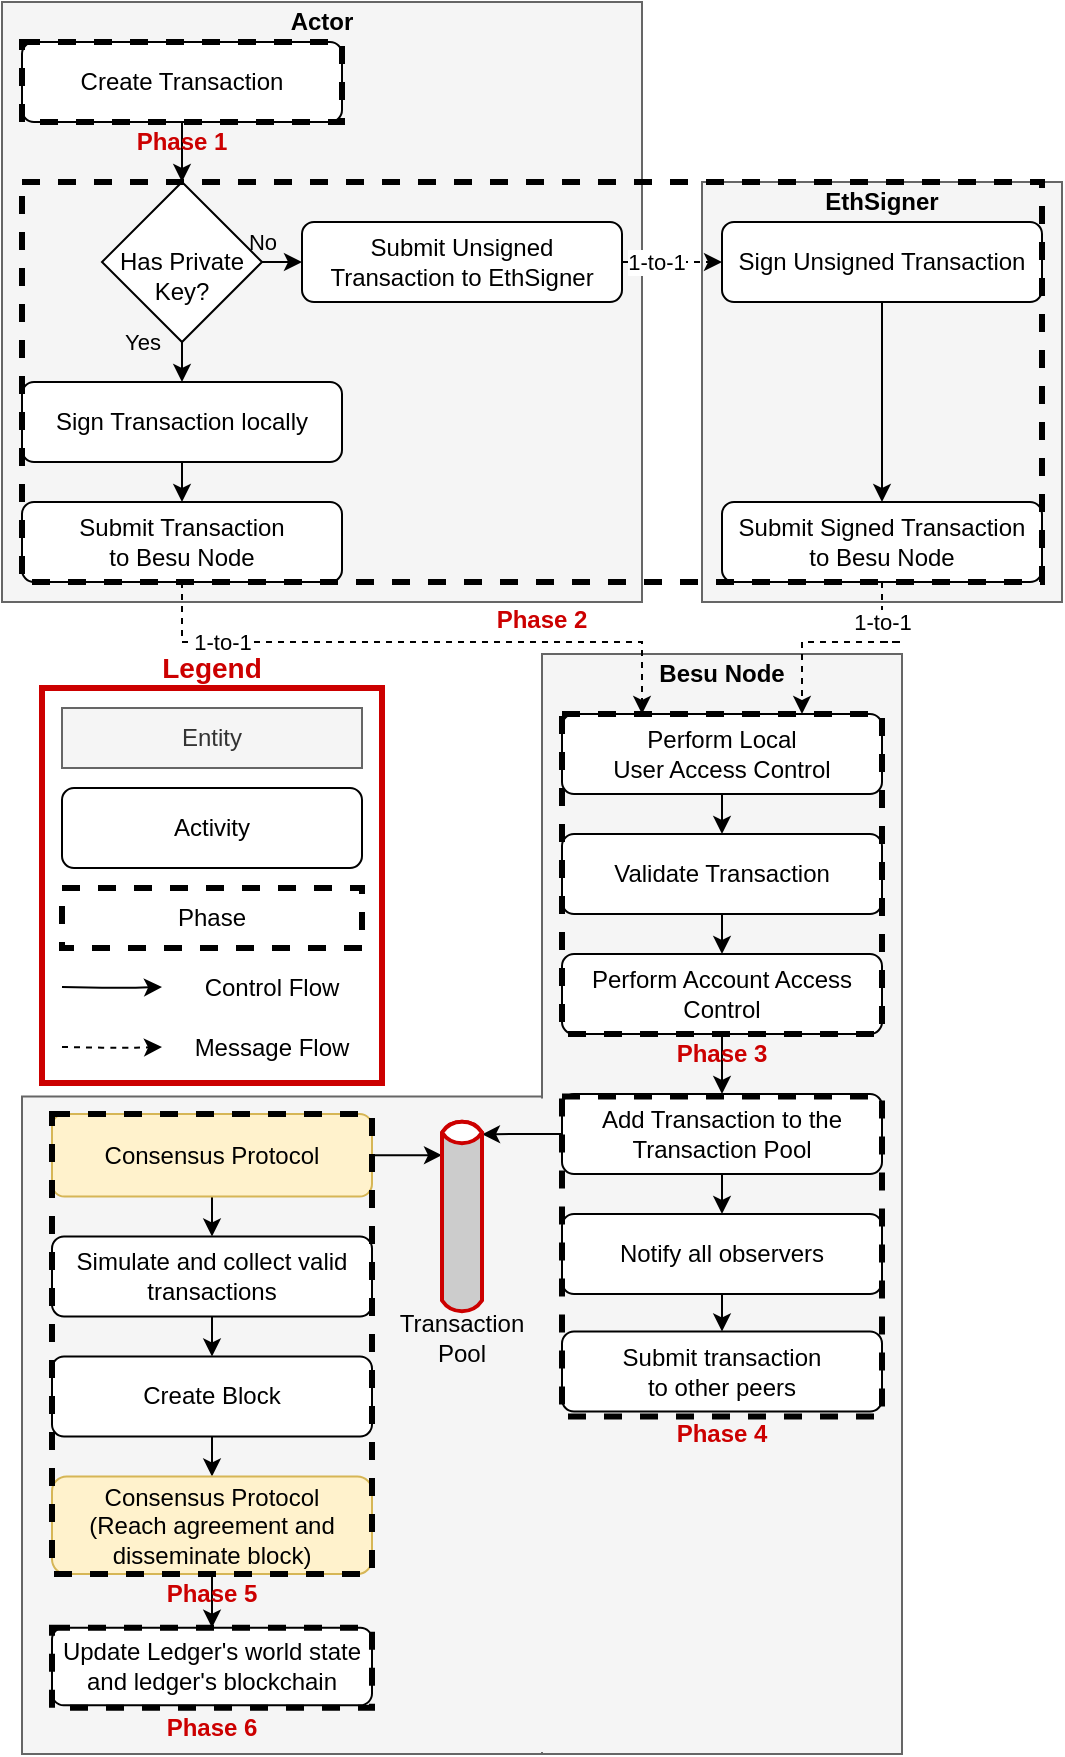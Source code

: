 <mxfile version="14.4.9" type="device"><diagram id="_REpviS5PSkIT_iw8MsJ" name="Page-1"><mxGraphModel dx="1718" dy="938" grid="1" gridSize="10" guides="1" tooltips="1" connect="1" arrows="1" fold="1" page="1" pageScale="1" pageWidth="827" pageHeight="1169" math="0" shadow="0"><root><mxCell id="0"/><mxCell id="1" parent="0"/><mxCell id="lN7dtY_ml9JwD07FHlOF-76" value="" style="rounded=0;whiteSpace=wrap;html=1;fillColor=#f5f5f5;strokeColor=#666666;fontColor=#333333;" vertex="1" parent="1"><mxGeometry x="50" y="567.25" width="260" height="328.75" as="geometry"/></mxCell><mxCell id="lN7dtY_ml9JwD07FHlOF-46" value="" style="rounded=0;whiteSpace=wrap;html=1;fillColor=#f5f5f5;strokeColor=#666666;fontColor=#333333;" vertex="1" parent="1"><mxGeometry x="310" y="346" width="180" height="550" as="geometry"/></mxCell><mxCell id="lN7dtY_ml9JwD07FHlOF-78" value="" style="rounded=0;whiteSpace=wrap;html=1;strokeWidth=1;fillColor=#f5f5f5;fontColor=#333333;strokeColor=none;" vertex="1" parent="1"><mxGeometry x="305" y="568.25" width="10" height="326.75" as="geometry"/></mxCell><mxCell id="lN7dtY_ml9JwD07FHlOF-40" value="" style="rounded=0;whiteSpace=wrap;html=1;fillColor=#f5f5f5;strokeColor=#666666;fontColor=#333333;" vertex="1" parent="1"><mxGeometry x="390" y="110" width="180" height="210" as="geometry"/></mxCell><mxCell id="lN7dtY_ml9JwD07FHlOF-1" value="" style="rounded=0;whiteSpace=wrap;html=1;fillColor=#f5f5f5;strokeColor=#666666;fontColor=#333333;" vertex="1" parent="1"><mxGeometry x="40" y="20" width="320" height="300" as="geometry"/></mxCell><mxCell id="lN7dtY_ml9JwD07FHlOF-5" value="" style="rounded=0;whiteSpace=wrap;html=1;strokeWidth=3;strokeColor=#cc0000;" vertex="1" parent="1"><mxGeometry x="60" y="363" width="170" height="197.5" as="geometry"/></mxCell><mxCell id="lN7dtY_ml9JwD07FHlOF-6" value="&lt;b&gt;&lt;font style=&quot;font-size: 14px&quot;&gt;Legend&lt;/font&gt;&lt;/b&gt;" style="text;html=1;strokeColor=none;fillColor=none;align=center;verticalAlign=middle;whiteSpace=wrap;rounded=0;fontColor=#CC0000;" vertex="1" parent="1"><mxGeometry x="60" y="343" width="170" height="20" as="geometry"/></mxCell><mxCell id="lN7dtY_ml9JwD07FHlOF-7" value="" style="endArrow=classic;html=1;fontColor=#CC0000;" edge="1" parent="1"><mxGeometry width="50" height="50" relative="1" as="geometry"><mxPoint x="70" y="512.5" as="sourcePoint"/><mxPoint x="120" y="512.5" as="targetPoint"/><Array as="points"><mxPoint x="100" y="513"/></Array></mxGeometry></mxCell><mxCell id="lN7dtY_ml9JwD07FHlOF-8" value="Control Flow" style="text;html=1;strokeColor=none;fillColor=none;align=center;verticalAlign=middle;whiteSpace=wrap;rounded=0;" vertex="1" parent="1"><mxGeometry x="130" y="503" width="90" height="20" as="geometry"/></mxCell><mxCell id="lN7dtY_ml9JwD07FHlOF-9" value="Entity" style="rounded=0;whiteSpace=wrap;html=1;fillColor=#f5f5f5;strokeColor=#666666;fontColor=#333333;" vertex="1" parent="1"><mxGeometry x="70" y="373" width="150" height="30" as="geometry"/></mxCell><mxCell id="lN7dtY_ml9JwD07FHlOF-10" value="Activity" style="rounded=1;whiteSpace=wrap;html=1;" vertex="1" parent="1"><mxGeometry x="70" y="413" width="150" height="40" as="geometry"/></mxCell><mxCell id="lN7dtY_ml9JwD07FHlOF-11" value="Phase" style="rounded=0;whiteSpace=wrap;html=1;strokeWidth=3;dashed=1;fillColor=none;" vertex="1" parent="1"><mxGeometry x="70" y="463" width="150" height="30" as="geometry"/></mxCell><mxCell id="lN7dtY_ml9JwD07FHlOF-12" value="" style="endArrow=classic;html=1;fontColor=#CC0000;dashed=1;" edge="1" parent="1"><mxGeometry width="50" height="50" relative="1" as="geometry"><mxPoint x="70" y="542.5" as="sourcePoint"/><mxPoint x="120" y="542.5" as="targetPoint"/><Array as="points"><mxPoint x="100" y="543"/></Array></mxGeometry></mxCell><mxCell id="lN7dtY_ml9JwD07FHlOF-13" value="Message Flow" style="text;html=1;strokeColor=none;fillColor=none;align=center;verticalAlign=middle;whiteSpace=wrap;rounded=0;" vertex="1" parent="1"><mxGeometry x="130" y="533" width="90" height="20" as="geometry"/></mxCell><mxCell id="lN7dtY_ml9JwD07FHlOF-36" value="No" style="edgeStyle=orthogonalEdgeStyle;rounded=0;orthogonalLoop=1;jettySize=auto;html=1;exitX=1;exitY=0.5;exitDx=0;exitDy=0;entryX=0;entryY=0.5;entryDx=0;entryDy=0;labelBackgroundColor=none;" edge="1" parent="1" source="lN7dtY_ml9JwD07FHlOF-16" target="lN7dtY_ml9JwD07FHlOF-18"><mxGeometry x="-1" y="10" relative="1" as="geometry"><mxPoint as="offset"/></mxGeometry></mxCell><mxCell id="lN7dtY_ml9JwD07FHlOF-37" value="Yes" style="edgeStyle=orthogonalEdgeStyle;rounded=0;orthogonalLoop=1;jettySize=auto;html=1;exitX=0.5;exitY=1;exitDx=0;exitDy=0;entryX=0.5;entryY=0;entryDx=0;entryDy=0;labelBackgroundColor=none;" edge="1" parent="1" source="lN7dtY_ml9JwD07FHlOF-16" target="lN7dtY_ml9JwD07FHlOF-17"><mxGeometry x="-1" y="-20" relative="1" as="geometry"><mxPoint as="offset"/></mxGeometry></mxCell><mxCell id="lN7dtY_ml9JwD07FHlOF-16" value="&amp;nbsp;&amp;nbsp;&lt;br&gt;Has Private&lt;br&gt;Key?" style="rhombus;whiteSpace=wrap;html=1;strokeWidth=1;" vertex="1" parent="1"><mxGeometry x="90" y="110" width="80" height="80" as="geometry"/></mxCell><mxCell id="lN7dtY_ml9JwD07FHlOF-38" style="edgeStyle=orthogonalEdgeStyle;rounded=0;orthogonalLoop=1;jettySize=auto;html=1;exitX=0.5;exitY=1;exitDx=0;exitDy=0;entryX=0.5;entryY=0;entryDx=0;entryDy=0;" edge="1" parent="1" source="lN7dtY_ml9JwD07FHlOF-17" target="lN7dtY_ml9JwD07FHlOF-19"><mxGeometry relative="1" as="geometry"/></mxCell><mxCell id="lN7dtY_ml9JwD07FHlOF-17" value="Sign Transaction locally" style="rounded=1;whiteSpace=wrap;html=1;" vertex="1" parent="1"><mxGeometry x="50" y="210" width="160" height="40" as="geometry"/></mxCell><mxCell id="lN7dtY_ml9JwD07FHlOF-41" value="&lt;font color=&quot;#000000&quot;&gt;1-to-1&lt;/font&gt;" style="edgeStyle=orthogonalEdgeStyle;rounded=0;orthogonalLoop=1;jettySize=auto;html=1;exitX=1;exitY=0.5;exitDx=0;exitDy=0;entryX=0;entryY=0.5;entryDx=0;entryDy=0;fontColor=#CC0000;dashed=1;" edge="1" parent="1" source="lN7dtY_ml9JwD07FHlOF-18" target="lN7dtY_ml9JwD07FHlOF-20"><mxGeometry x="-0.333" relative="1" as="geometry"><mxPoint as="offset"/></mxGeometry></mxCell><mxCell id="lN7dtY_ml9JwD07FHlOF-18" value="Submit Unsigned&lt;br&gt;Transaction to EthSigner" style="rounded=1;whiteSpace=wrap;html=1;" vertex="1" parent="1"><mxGeometry x="190" y="130" width="160" height="40" as="geometry"/></mxCell><mxCell id="lN7dtY_ml9JwD07FHlOF-60" value="1-to-1" style="edgeStyle=orthogonalEdgeStyle;rounded=0;orthogonalLoop=1;jettySize=auto;html=1;exitX=0.5;exitY=1;exitDx=0;exitDy=0;entryX=0.25;entryY=0;entryDx=0;entryDy=0;dashed=1;labelBackgroundColor=#ffffff;" edge="1" parent="1" source="lN7dtY_ml9JwD07FHlOF-19" target="lN7dtY_ml9JwD07FHlOF-50"><mxGeometry x="-0.662" relative="1" as="geometry"><Array as="points"><mxPoint x="130" y="340"/><mxPoint x="360" y="340"/></Array><mxPoint as="offset"/></mxGeometry></mxCell><mxCell id="lN7dtY_ml9JwD07FHlOF-19" value="Submit Transaction&lt;br&gt;to Besu Node" style="rounded=1;whiteSpace=wrap;html=1;" vertex="1" parent="1"><mxGeometry x="50" y="270" width="160" height="40" as="geometry"/></mxCell><mxCell id="lN7dtY_ml9JwD07FHlOF-42" style="edgeStyle=orthogonalEdgeStyle;rounded=0;orthogonalLoop=1;jettySize=auto;html=1;exitX=0.5;exitY=1;exitDx=0;exitDy=0;entryX=0.5;entryY=0;entryDx=0;entryDy=0;fontColor=#CC0000;" edge="1" parent="1" source="lN7dtY_ml9JwD07FHlOF-20" target="lN7dtY_ml9JwD07FHlOF-21"><mxGeometry relative="1" as="geometry"/></mxCell><mxCell id="lN7dtY_ml9JwD07FHlOF-20" value="Sign Unsigned Transaction" style="rounded=1;whiteSpace=wrap;html=1;" vertex="1" parent="1"><mxGeometry x="400" y="130" width="160" height="40" as="geometry"/></mxCell><mxCell id="lN7dtY_ml9JwD07FHlOF-61" value="&lt;font color=&quot;#000000&quot;&gt;1-to-1&lt;/font&gt;" style="edgeStyle=orthogonalEdgeStyle;rounded=0;orthogonalLoop=1;jettySize=auto;html=1;exitX=0.5;exitY=1;exitDx=0;exitDy=0;entryX=0.75;entryY=0;entryDx=0;entryDy=0;dashed=1;fontColor=#CC0000;" edge="1" parent="1" source="lN7dtY_ml9JwD07FHlOF-21" target="lN7dtY_ml9JwD07FHlOF-50"><mxGeometry x="-0.682" relative="1" as="geometry"><Array as="points"><mxPoint x="490" y="340"/><mxPoint x="400" y="340"/></Array><mxPoint as="offset"/></mxGeometry></mxCell><mxCell id="lN7dtY_ml9JwD07FHlOF-21" value="Submit Signed Transaction&lt;br&gt;to Besu Node" style="rounded=1;whiteSpace=wrap;html=1;" vertex="1" parent="1"><mxGeometry x="400" y="270" width="160" height="40" as="geometry"/></mxCell><mxCell id="lN7dtY_ml9JwD07FHlOF-48" style="edgeStyle=orthogonalEdgeStyle;rounded=0;orthogonalLoop=1;jettySize=auto;html=1;exitX=0.5;exitY=1;exitDx=0;exitDy=0;entryX=0.5;entryY=0;entryDx=0;entryDy=0;fontColor=#CC0000;" edge="1" parent="1" source="lN7dtY_ml9JwD07FHlOF-22" target="lN7dtY_ml9JwD07FHlOF-23"><mxGeometry relative="1" as="geometry"/></mxCell><mxCell id="lN7dtY_ml9JwD07FHlOF-22" value="Perform Local&lt;br&gt;User Access Control" style="rounded=1;whiteSpace=wrap;html=1;" vertex="1" parent="1"><mxGeometry x="320" y="376" width="160" height="40" as="geometry"/></mxCell><mxCell id="lN7dtY_ml9JwD07FHlOF-49" style="edgeStyle=orthogonalEdgeStyle;rounded=0;orthogonalLoop=1;jettySize=auto;html=1;exitX=0.5;exitY=1;exitDx=0;exitDy=0;entryX=0.5;entryY=0;entryDx=0;entryDy=0;fontColor=#CC0000;" edge="1" parent="1" source="lN7dtY_ml9JwD07FHlOF-23" target="lN7dtY_ml9JwD07FHlOF-24"><mxGeometry relative="1" as="geometry"/></mxCell><mxCell id="lN7dtY_ml9JwD07FHlOF-23" value="Validate Transaction" style="rounded=1;whiteSpace=wrap;html=1;" vertex="1" parent="1"><mxGeometry x="320" y="436" width="160" height="40" as="geometry"/></mxCell><mxCell id="lN7dtY_ml9JwD07FHlOF-55" style="edgeStyle=orthogonalEdgeStyle;rounded=0;orthogonalLoop=1;jettySize=auto;html=1;exitX=0.5;exitY=1;exitDx=0;exitDy=0;entryX=0.5;entryY=0;entryDx=0;entryDy=0;fontColor=#CC0000;" edge="1" parent="1" source="lN7dtY_ml9JwD07FHlOF-24" target="lN7dtY_ml9JwD07FHlOF-25"><mxGeometry relative="1" as="geometry"/></mxCell><mxCell id="lN7dtY_ml9JwD07FHlOF-24" value="Perform Account Access Control" style="rounded=1;whiteSpace=wrap;html=1;" vertex="1" parent="1"><mxGeometry x="320" y="496" width="160" height="40" as="geometry"/></mxCell><mxCell id="lN7dtY_ml9JwD07FHlOF-56" style="edgeStyle=orthogonalEdgeStyle;rounded=0;orthogonalLoop=1;jettySize=auto;html=1;exitX=0.5;exitY=1;exitDx=0;exitDy=0;entryX=0.5;entryY=0;entryDx=0;entryDy=0;fontColor=#CC0000;" edge="1" parent="1" source="lN7dtY_ml9JwD07FHlOF-25" target="lN7dtY_ml9JwD07FHlOF-26"><mxGeometry relative="1" as="geometry"/></mxCell><mxCell id="lN7dtY_ml9JwD07FHlOF-87" style="edgeStyle=orthogonalEdgeStyle;rounded=0;orthogonalLoop=1;jettySize=auto;html=1;exitX=0;exitY=0.5;exitDx=0;exitDy=0;labelBackgroundColor=#ffffff;fontColor=#000000;" edge="1" parent="1" source="lN7dtY_ml9JwD07FHlOF-25"><mxGeometry relative="1" as="geometry"><mxPoint x="280" y="586.167" as="targetPoint"/></mxGeometry></mxCell><mxCell id="lN7dtY_ml9JwD07FHlOF-25" value="Add Transaction to the Transaction Pool" style="rounded=1;whiteSpace=wrap;html=1;" vertex="1" parent="1"><mxGeometry x="320" y="566" width="160" height="40" as="geometry"/></mxCell><mxCell id="lN7dtY_ml9JwD07FHlOF-57" style="edgeStyle=orthogonalEdgeStyle;rounded=0;orthogonalLoop=1;jettySize=auto;html=1;exitX=0.5;exitY=1;exitDx=0;exitDy=0;entryX=0.5;entryY=0;entryDx=0;entryDy=0;fontColor=#CC0000;" edge="1" parent="1" source="lN7dtY_ml9JwD07FHlOF-26" target="lN7dtY_ml9JwD07FHlOF-27"><mxGeometry relative="1" as="geometry"/></mxCell><mxCell id="lN7dtY_ml9JwD07FHlOF-26" value="Notify all observers" style="rounded=1;whiteSpace=wrap;html=1;" vertex="1" parent="1"><mxGeometry x="320" y="626" width="160" height="40" as="geometry"/></mxCell><mxCell id="lN7dtY_ml9JwD07FHlOF-27" value="Submit transaction&lt;br&gt;to other peers" style="rounded=1;whiteSpace=wrap;html=1;" vertex="1" parent="1"><mxGeometry x="320" y="684.75" width="160" height="40" as="geometry"/></mxCell><mxCell id="lN7dtY_ml9JwD07FHlOF-65" style="edgeStyle=orthogonalEdgeStyle;rounded=0;orthogonalLoop=1;jettySize=auto;html=1;exitX=0.5;exitY=1;exitDx=0;exitDy=0;entryX=0.5;entryY=0;entryDx=0;entryDy=0;fontColor=#CC0000;" edge="1" parent="1" source="lN7dtY_ml9JwD07FHlOF-28" target="lN7dtY_ml9JwD07FHlOF-29"><mxGeometry relative="1" as="geometry"/></mxCell><mxCell id="lN7dtY_ml9JwD07FHlOF-28" value="Simulate and collect valid transactions" style="rounded=1;whiteSpace=wrap;html=1;" vertex="1" parent="1"><mxGeometry x="65" y="637.25" width="160" height="40" as="geometry"/></mxCell><mxCell id="lN7dtY_ml9JwD07FHlOF-69" style="edgeStyle=orthogonalEdgeStyle;rounded=0;orthogonalLoop=1;jettySize=auto;html=1;exitX=0.5;exitY=1;exitDx=0;exitDy=0;entryX=0.5;entryY=0;entryDx=0;entryDy=0;fontColor=#CC0000;" edge="1" parent="1" source="lN7dtY_ml9JwD07FHlOF-29" target="lN7dtY_ml9JwD07FHlOF-31"><mxGeometry relative="1" as="geometry"/></mxCell><mxCell id="lN7dtY_ml9JwD07FHlOF-29" value="Create Block" style="rounded=1;whiteSpace=wrap;html=1;" vertex="1" parent="1"><mxGeometry x="65" y="697.25" width="160" height="40" as="geometry"/></mxCell><mxCell id="lN7dtY_ml9JwD07FHlOF-64" style="edgeStyle=orthogonalEdgeStyle;rounded=0;orthogonalLoop=1;jettySize=auto;html=1;exitX=0.5;exitY=1;exitDx=0;exitDy=0;entryX=0.5;entryY=0;entryDx=0;entryDy=0;fontColor=#CC0000;" edge="1" parent="1" source="lN7dtY_ml9JwD07FHlOF-30" target="lN7dtY_ml9JwD07FHlOF-28"><mxGeometry relative="1" as="geometry"/></mxCell><mxCell id="lN7dtY_ml9JwD07FHlOF-88" style="edgeStyle=orthogonalEdgeStyle;rounded=0;orthogonalLoop=1;jettySize=auto;html=1;exitX=1;exitY=0.5;exitDx=0;exitDy=0;labelBackgroundColor=#ffffff;fontColor=#000000;" edge="1" parent="1" source="lN7dtY_ml9JwD07FHlOF-30"><mxGeometry relative="1" as="geometry"><mxPoint x="260" y="597" as="targetPoint"/></mxGeometry></mxCell><mxCell id="lN7dtY_ml9JwD07FHlOF-30" value="Consensus Protocol" style="rounded=1;whiteSpace=wrap;html=1;fillColor=#fff2cc;strokeColor=#d6b656;" vertex="1" parent="1"><mxGeometry x="65" y="576" width="160" height="41.25" as="geometry"/></mxCell><mxCell id="lN7dtY_ml9JwD07FHlOF-70" style="edgeStyle=orthogonalEdgeStyle;rounded=0;orthogonalLoop=1;jettySize=auto;html=1;exitX=0.5;exitY=1;exitDx=0;exitDy=0;entryX=0.5;entryY=0;entryDx=0;entryDy=0;fontColor=#CC0000;" edge="1" parent="1" target="lN7dtY_ml9JwD07FHlOF-32"><mxGeometry relative="1" as="geometry"><mxPoint x="145" y="799.13" as="sourcePoint"/></mxGeometry></mxCell><mxCell id="lN7dtY_ml9JwD07FHlOF-31" value="Consensus Protocol&lt;br&gt;(Reach agreement and disseminate block)" style="rounded=1;whiteSpace=wrap;html=1;fillColor=#fff2cc;strokeColor=#d6b656;" vertex="1" parent="1"><mxGeometry x="65" y="757.25" width="160" height="48.75" as="geometry"/></mxCell><mxCell id="lN7dtY_ml9JwD07FHlOF-32" value="Update Ledger's world state and ledger's blockchain" style="rounded=1;whiteSpace=wrap;html=1;" vertex="1" parent="1"><mxGeometry x="65" y="832.87" width="160" height="38.75" as="geometry"/></mxCell><mxCell id="lN7dtY_ml9JwD07FHlOF-33" value="&lt;b&gt;Actor&lt;/b&gt;" style="text;html=1;strokeColor=none;fillColor=none;align=center;verticalAlign=middle;whiteSpace=wrap;rounded=0;" vertex="1" parent="1"><mxGeometry x="40" y="20" width="320" height="20" as="geometry"/></mxCell><mxCell id="lN7dtY_ml9JwD07FHlOF-35" style="edgeStyle=orthogonalEdgeStyle;rounded=0;orthogonalLoop=1;jettySize=auto;html=1;exitX=0.5;exitY=1;exitDx=0;exitDy=0;entryX=0.5;entryY=0;entryDx=0;entryDy=0;" edge="1" parent="1" source="lN7dtY_ml9JwD07FHlOF-34" target="lN7dtY_ml9JwD07FHlOF-16"><mxGeometry relative="1" as="geometry"/></mxCell><mxCell id="lN7dtY_ml9JwD07FHlOF-34" value="Create Transaction" style="rounded=1;whiteSpace=wrap;html=1;" vertex="1" parent="1"><mxGeometry x="50" y="40" width="160" height="40" as="geometry"/></mxCell><mxCell id="lN7dtY_ml9JwD07FHlOF-4" value="" style="rounded=0;whiteSpace=wrap;html=1;fillColor=none;dashed=1;strokeWidth=3;" vertex="1" parent="1"><mxGeometry x="50" y="40" width="160" height="40" as="geometry"/></mxCell><mxCell id="lN7dtY_ml9JwD07FHlOF-39" value="&lt;b&gt;Phase 1&lt;/b&gt;" style="text;html=1;strokeColor=none;fillColor=none;align=center;verticalAlign=middle;whiteSpace=wrap;rounded=0;fontColor=#CC0000;" vertex="1" parent="1"><mxGeometry x="50" y="80" width="160" height="20" as="geometry"/></mxCell><mxCell id="lN7dtY_ml9JwD07FHlOF-43" value="&lt;b&gt;EthSigner&lt;/b&gt;" style="text;html=1;strokeColor=none;fillColor=none;align=center;verticalAlign=middle;whiteSpace=wrap;rounded=0;" vertex="1" parent="1"><mxGeometry x="390" y="110" width="180" height="20" as="geometry"/></mxCell><mxCell id="lN7dtY_ml9JwD07FHlOF-44" value="" style="rounded=0;whiteSpace=wrap;html=1;fillColor=none;dashed=1;strokeWidth=3;" vertex="1" parent="1"><mxGeometry x="50" y="110" width="510" height="200" as="geometry"/></mxCell><mxCell id="lN7dtY_ml9JwD07FHlOF-45" value="&lt;b&gt;Phase 2&lt;/b&gt;" style="text;html=1;strokeColor=none;fillColor=none;align=center;verticalAlign=middle;whiteSpace=wrap;rounded=0;fontColor=#CC0000;" vertex="1" parent="1"><mxGeometry x="50" y="320" width="520" height="17" as="geometry"/></mxCell><mxCell id="lN7dtY_ml9JwD07FHlOF-47" value="&lt;b&gt;Besu Node&lt;/b&gt;" style="text;html=1;strokeColor=none;fillColor=none;align=center;verticalAlign=middle;whiteSpace=wrap;rounded=0;" vertex="1" parent="1"><mxGeometry x="310" y="346" width="180" height="20" as="geometry"/></mxCell><mxCell id="lN7dtY_ml9JwD07FHlOF-50" value="" style="rounded=0;whiteSpace=wrap;html=1;fillColor=none;dashed=1;strokeWidth=3;" vertex="1" parent="1"><mxGeometry x="320" y="376" width="160" height="160" as="geometry"/></mxCell><mxCell id="lN7dtY_ml9JwD07FHlOF-51" value="&lt;b&gt;Phase 3&lt;/b&gt;" style="text;html=1;strokeColor=none;fillColor=none;align=center;verticalAlign=middle;whiteSpace=wrap;rounded=0;fontColor=#CC0000;" vertex="1" parent="1"><mxGeometry x="320" y="536" width="160" height="20" as="geometry"/></mxCell><mxCell id="lN7dtY_ml9JwD07FHlOF-58" value="" style="rounded=0;whiteSpace=wrap;html=1;fillColor=none;dashed=1;strokeWidth=3;" vertex="1" parent="1"><mxGeometry x="320" y="567.25" width="160" height="160" as="geometry"/></mxCell><mxCell id="lN7dtY_ml9JwD07FHlOF-59" value="&lt;b&gt;Phase 4&lt;/b&gt;" style="text;html=1;strokeColor=none;fillColor=none;align=center;verticalAlign=middle;whiteSpace=wrap;rounded=0;fontColor=#CC0000;" vertex="1" parent="1"><mxGeometry x="320" y="726" width="160" height="20" as="geometry"/></mxCell><mxCell id="lN7dtY_ml9JwD07FHlOF-72" value="" style="rounded=0;whiteSpace=wrap;html=1;fillColor=none;dashed=1;strokeWidth=3;" vertex="1" parent="1"><mxGeometry x="65" y="576" width="160" height="230" as="geometry"/></mxCell><mxCell id="lN7dtY_ml9JwD07FHlOF-73" value="&lt;b&gt;Phase 5&lt;/b&gt;" style="text;html=1;strokeColor=none;fillColor=none;align=center;verticalAlign=middle;whiteSpace=wrap;rounded=0;fontColor=#CC0000;" vertex="1" parent="1"><mxGeometry x="65" y="806" width="160" height="20" as="geometry"/></mxCell><mxCell id="lN7dtY_ml9JwD07FHlOF-74" value="" style="rounded=0;whiteSpace=wrap;html=1;fillColor=none;dashed=1;strokeWidth=3;" vertex="1" parent="1"><mxGeometry x="65" y="832.87" width="160" height="40" as="geometry"/></mxCell><mxCell id="lN7dtY_ml9JwD07FHlOF-75" value="&lt;b&gt;Phase 6&lt;/b&gt;" style="text;html=1;strokeColor=none;fillColor=none;align=center;verticalAlign=middle;whiteSpace=wrap;rounded=0;fontColor=#CC0000;" vertex="1" parent="1"><mxGeometry x="65" y="872.87" width="160" height="20" as="geometry"/></mxCell><mxCell id="lN7dtY_ml9JwD07FHlOF-81" value="" style="html=1;outlineConnect=0;fillColor=#CCCCCC;gradientColor=none;gradientDirection=north;strokeWidth=2;shape=mxgraph.networks.bus;gradientColor=none;gradientDirection=north;fontColor=#ffffff;perimeter=backbonePerimeter;backboneSize=20;strokeColor=#CC0000;rotation=-90;" vertex="1" parent="1"><mxGeometry x="220" y="617.25" width="100" height="20" as="geometry"/></mxCell><mxCell id="lN7dtY_ml9JwD07FHlOF-85" value="Transaction Pool" style="text;html=1;align=center;verticalAlign=middle;whiteSpace=wrap;rounded=0;" vertex="1" parent="1"><mxGeometry x="250" y="677.87" width="40" height="20" as="geometry"/></mxCell></root></mxGraphModel></diagram></mxfile>